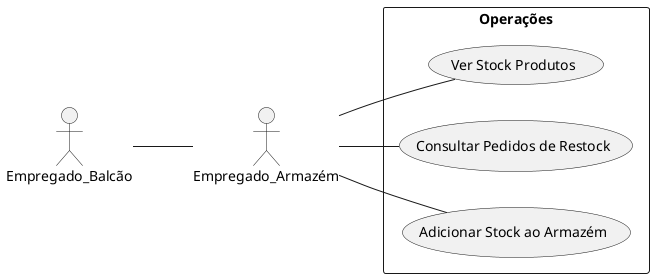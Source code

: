 @startuml
left to right direction
actor Empregado_Armazém
Empregado_Balcão -- Empregado_Armazém
rectangle Operações {
    Empregado_Armazém -- (Ver Stock Produtos)
    Empregado_Armazém -- (Consultar Pedidos de Restock)
    Empregado_Armazém -- (Adicionar Stock ao Armazém)
}
@enduml
